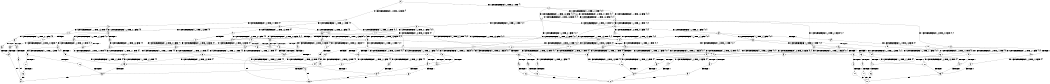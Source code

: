 digraph BCG {
size = "7, 10.5";
center = TRUE;
node [shape = circle];
0 [peripheries = 2];
0 -> 1 [label = "EX !0 !ATOMIC_EXCH_BRANCH (1, +1, TRUE, +1, 3, FALSE) !{}"];
0 -> 2 [label = "EX !1 !ATOMIC_EXCH_BRANCH (1, +0, TRUE, +0, 1, TRUE) !{}"];
1 -> 3 [label = "EX !0 !ATOMIC_EXCH_BRANCH (1, +1, TRUE, +1, 1, TRUE) !{0}"];
1 -> 4 [label = "EX !1 !ATOMIC_EXCH_BRANCH (1, +0, TRUE, +0, 1, FALSE) !{0}"];
1 -> 5 [label = "EX !0 !ATOMIC_EXCH_BRANCH (1, +1, TRUE, +1, 1, TRUE) !{0}"];
2 -> 6 [label = "EX !1 !ATOMIC_EXCH_BRANCH (1, +0, TRUE, +0, 1, TRUE) !{0, 1}"];
2 -> 7 [label = "EX !0 !ATOMIC_EXCH_BRANCH (1, +1, TRUE, +1, 3, FALSE) !{0, 1}"];
2 -> 8 [label = "EX !0 !ATOMIC_EXCH_BRANCH (1, +1, TRUE, +1, 3, FALSE) !{0, 1}"];
3 -> 9 [label = "EX !0 !ATOMIC_EXCH_BRANCH (1, +1, TRUE, +1, 3, TRUE) !{0}"];
3 -> 10 [label = "EX !1 !ATOMIC_EXCH_BRANCH (1, +0, TRUE, +0, 1, FALSE) !{0}"];
3 -> 11 [label = "EX !0 !ATOMIC_EXCH_BRANCH (1, +1, TRUE, +1, 3, TRUE) !{0}"];
4 -> 12 [label = "EX !0 !ATOMIC_EXCH_BRANCH (1, +1, TRUE, +1, 1, FALSE) !{0, 1}"];
4 -> 13 [label = "TERMINATE !1"];
4 -> 14 [label = "EX !0 !ATOMIC_EXCH_BRANCH (1, +1, TRUE, +1, 1, FALSE) !{0, 1}"];
5 -> 15 [label = "EX !1 !ATOMIC_EXCH_BRANCH (1, +0, TRUE, +0, 1, FALSE) !{0}"];
5 -> 11 [label = "EX !0 !ATOMIC_EXCH_BRANCH (1, +1, TRUE, +1, 3, TRUE) !{0}"];
6 -> 6 [label = "EX !1 !ATOMIC_EXCH_BRANCH (1, +0, TRUE, +0, 1, TRUE) !{0, 1}"];
6 -> 7 [label = "EX !0 !ATOMIC_EXCH_BRANCH (1, +1, TRUE, +1, 3, FALSE) !{0, 1}"];
6 -> 8 [label = "EX !0 !ATOMIC_EXCH_BRANCH (1, +1, TRUE, +1, 3, FALSE) !{0, 1}"];
7 -> 16 [label = "EX !0 !ATOMIC_EXCH_BRANCH (1, +1, TRUE, +1, 1, TRUE) !{0, 1}"];
7 -> 17 [label = "EX !1 !ATOMIC_EXCH_BRANCH (1, +0, TRUE, +0, 1, FALSE) !{0, 1}"];
7 -> 18 [label = "EX !0 !ATOMIC_EXCH_BRANCH (1, +1, TRUE, +1, 1, TRUE) !{0, 1}"];
8 -> 19 [label = "EX !1 !ATOMIC_EXCH_BRANCH (1, +0, TRUE, +0, 1, FALSE) !{0, 1}"];
8 -> 18 [label = "EX !0 !ATOMIC_EXCH_BRANCH (1, +1, TRUE, +1, 1, TRUE) !{0, 1}"];
8 -> 20 [label = "EX !1 !ATOMIC_EXCH_BRANCH (1, +0, TRUE, +0, 1, FALSE) !{0, 1}"];
9 -> 21 [label = "EX !1 !ATOMIC_EXCH_BRANCH (1, +0, TRUE, +0, 1, FALSE) !{0}"];
9 -> 22 [label = "TERMINATE !0"];
10 -> 23 [label = "EX !0 !ATOMIC_EXCH_BRANCH (1, +1, TRUE, +1, 3, FALSE) !{0, 1}"];
10 -> 24 [label = "TERMINATE !1"];
10 -> 25 [label = "EX !0 !ATOMIC_EXCH_BRANCH (1, +1, TRUE, +1, 3, FALSE) !{0, 1}"];
11 -> 26 [label = "EX !1 !ATOMIC_EXCH_BRANCH (1, +0, TRUE, +0, 1, FALSE) !{0}"];
11 -> 27 [label = "TERMINATE !0"];
12 -> 28 [label = "TERMINATE !0"];
12 -> 29 [label = "TERMINATE !1"];
13 -> 30 [label = "EX !0 !ATOMIC_EXCH_BRANCH (1, +1, TRUE, +1, 1, FALSE) !{0}"];
13 -> 31 [label = "EX !0 !ATOMIC_EXCH_BRANCH (1, +1, TRUE, +1, 1, FALSE) !{0}"];
14 -> 32 [label = "TERMINATE !0"];
14 -> 33 [label = "TERMINATE !1"];
15 -> 34 [label = "EX !0 !ATOMIC_EXCH_BRANCH (1, +1, TRUE, +1, 3, FALSE) !{0, 1}"];
15 -> 35 [label = "TERMINATE !1"];
16 -> 36 [label = "EX !0 !ATOMIC_EXCH_BRANCH (1, +1, TRUE, +1, 3, TRUE) !{0, 1}"];
16 -> 37 [label = "EX !1 !ATOMIC_EXCH_BRANCH (1, +0, TRUE, +0, 1, FALSE) !{0, 1}"];
16 -> 38 [label = "EX !0 !ATOMIC_EXCH_BRANCH (1, +1, TRUE, +1, 3, TRUE) !{0, 1}"];
17 -> 12 [label = "EX !0 !ATOMIC_EXCH_BRANCH (1, +1, TRUE, +1, 1, FALSE) !{0, 1}"];
17 -> 13 [label = "TERMINATE !1"];
17 -> 14 [label = "EX !0 !ATOMIC_EXCH_BRANCH (1, +1, TRUE, +1, 1, FALSE) !{0, 1}"];
18 -> 39 [label = "EX !1 !ATOMIC_EXCH_BRANCH (1, +0, TRUE, +0, 1, FALSE) !{0, 1}"];
18 -> 38 [label = "EX !0 !ATOMIC_EXCH_BRANCH (1, +1, TRUE, +1, 3, TRUE) !{0, 1}"];
18 -> 40 [label = "EX !1 !ATOMIC_EXCH_BRANCH (1, +0, TRUE, +0, 1, FALSE) !{0, 1}"];
19 -> 41 [label = "EX !0 !ATOMIC_EXCH_BRANCH (1, +1, TRUE, +1, 1, FALSE) !{0, 1}"];
19 -> 42 [label = "TERMINATE !1"];
19 -> 14 [label = "EX !0 !ATOMIC_EXCH_BRANCH (1, +1, TRUE, +1, 1, FALSE) !{0, 1}"];
20 -> 14 [label = "EX !0 !ATOMIC_EXCH_BRANCH (1, +1, TRUE, +1, 1, FALSE) !{0, 1}"];
20 -> 43 [label = "TERMINATE !1"];
21 -> 44 [label = "TERMINATE !0"];
21 -> 45 [label = "TERMINATE !1"];
22 -> 46 [label = "EX !1 !ATOMIC_EXCH_BRANCH (1, +0, TRUE, +0, 1, FALSE) !{}"];
23 -> 47 [label = "EX !0 !ATOMIC_EXCH_BRANCH (1, +1, TRUE, +1, 1, TRUE) !{0, 1}"];
23 -> 48 [label = "TERMINATE !1"];
23 -> 49 [label = "EX !0 !ATOMIC_EXCH_BRANCH (1, +1, TRUE, +1, 1, TRUE) !{0, 1}"];
24 -> 50 [label = "EX !0 !ATOMIC_EXCH_BRANCH (1, +1, TRUE, +1, 3, FALSE) !{0}"];
24 -> 51 [label = "EX !0 !ATOMIC_EXCH_BRANCH (1, +1, TRUE, +1, 3, FALSE) !{0}"];
25 -> 49 [label = "EX !0 !ATOMIC_EXCH_BRANCH (1, +1, TRUE, +1, 1, TRUE) !{0, 1}"];
25 -> 52 [label = "TERMINATE !1"];
26 -> 53 [label = "TERMINATE !0"];
26 -> 54 [label = "TERMINATE !1"];
27 -> 55 [label = "EX !1 !ATOMIC_EXCH_BRANCH (1, +0, TRUE, +0, 1, FALSE) !{}"];
28 -> 56 [label = "TERMINATE !1"];
29 -> 57 [label = "TERMINATE !0"];
30 -> 57 [label = "TERMINATE !0"];
31 -> 58 [label = "TERMINATE !0"];
32 -> 59 [label = "TERMINATE !1"];
33 -> 60 [label = "TERMINATE !0"];
34 -> 61 [label = "EX !0 !ATOMIC_EXCH_BRANCH (1, +1, TRUE, +1, 1, TRUE) !{0, 1}"];
34 -> 62 [label = "TERMINATE !1"];
35 -> 51 [label = "EX !0 !ATOMIC_EXCH_BRANCH (1, +1, TRUE, +1, 3, FALSE) !{0}"];
36 -> 63 [label = "EX !1 !ATOMIC_EXCH_BRANCH (1, +0, TRUE, +0, 1, FALSE) !{0, 1}"];
36 -> 64 [label = "TERMINATE !0"];
37 -> 23 [label = "EX !0 !ATOMIC_EXCH_BRANCH (1, +1, TRUE, +1, 3, FALSE) !{0, 1}"];
37 -> 24 [label = "TERMINATE !1"];
37 -> 25 [label = "EX !0 !ATOMIC_EXCH_BRANCH (1, +1, TRUE, +1, 3, FALSE) !{0, 1}"];
38 -> 65 [label = "EX !1 !ATOMIC_EXCH_BRANCH (1, +0, TRUE, +0, 1, FALSE) !{0, 1}"];
38 -> 66 [label = "EX !1 !ATOMIC_EXCH_BRANCH (1, +0, TRUE, +0, 1, FALSE) !{0, 1}"];
38 -> 67 [label = "TERMINATE !0"];
39 -> 68 [label = "EX !0 !ATOMIC_EXCH_BRANCH (1, +1, TRUE, +1, 3, FALSE) !{0, 1}"];
39 -> 69 [label = "TERMINATE !1"];
39 -> 25 [label = "EX !0 !ATOMIC_EXCH_BRANCH (1, +1, TRUE, +1, 3, FALSE) !{0, 1}"];
40 -> 25 [label = "EX !0 !ATOMIC_EXCH_BRANCH (1, +1, TRUE, +1, 3, FALSE) !{0, 1}"];
40 -> 70 [label = "TERMINATE !1"];
41 -> 71 [label = "TERMINATE !0"];
41 -> 72 [label = "TERMINATE !1"];
42 -> 73 [label = "EX !0 !ATOMIC_EXCH_BRANCH (1, +1, TRUE, +1, 1, FALSE) !{0}"];
43 -> 74 [label = "EX !0 !ATOMIC_EXCH_BRANCH (1, +1, TRUE, +1, 1, FALSE) !{0}"];
44 -> 75 [label = "TERMINATE !1"];
45 -> 76 [label = "TERMINATE !0"];
46 -> 75 [label = "TERMINATE !1"];
47 -> 77 [label = "EX !0 !ATOMIC_EXCH_BRANCH (1, +1, TRUE, +1, 3, TRUE) !{0, 1}"];
47 -> 78 [label = "TERMINATE !1"];
47 -> 79 [label = "EX !0 !ATOMIC_EXCH_BRANCH (1, +1, TRUE, +1, 3, TRUE) !{0, 1}"];
48 -> 80 [label = "EX !0 !ATOMIC_EXCH_BRANCH (1, +1, TRUE, +1, 1, TRUE) !{0}"];
48 -> 81 [label = "EX !0 !ATOMIC_EXCH_BRANCH (1, +1, TRUE, +1, 1, TRUE) !{0}"];
49 -> 79 [label = "EX !0 !ATOMIC_EXCH_BRANCH (1, +1, TRUE, +1, 3, TRUE) !{0, 1}"];
49 -> 82 [label = "TERMINATE !1"];
50 -> 80 [label = "EX !0 !ATOMIC_EXCH_BRANCH (1, +1, TRUE, +1, 1, TRUE) !{0}"];
50 -> 81 [label = "EX !0 !ATOMIC_EXCH_BRANCH (1, +1, TRUE, +1, 1, TRUE) !{0}"];
51 -> 81 [label = "EX !0 !ATOMIC_EXCH_BRANCH (1, +1, TRUE, +1, 1, TRUE) !{0}"];
52 -> 83 [label = "EX !0 !ATOMIC_EXCH_BRANCH (1, +1, TRUE, +1, 1, TRUE) !{0}"];
53 -> 84 [label = "TERMINATE !1"];
54 -> 85 [label = "TERMINATE !0"];
55 -> 84 [label = "TERMINATE !1"];
56 -> 86 [label = "exit"];
57 -> 86 [label = "exit"];
58 -> 87 [label = "exit"];
59 -> 88 [label = "exit"];
60 -> 88 [label = "exit"];
61 -> 89 [label = "EX !0 !ATOMIC_EXCH_BRANCH (1, +1, TRUE, +1, 3, TRUE) !{0, 1}"];
61 -> 90 [label = "TERMINATE !1"];
62 -> 81 [label = "EX !0 !ATOMIC_EXCH_BRANCH (1, +1, TRUE, +1, 1, TRUE) !{0}"];
63 -> 44 [label = "TERMINATE !0"];
63 -> 45 [label = "TERMINATE !1"];
64 -> 91 [label = "EX !1 !ATOMIC_EXCH_BRANCH (1, +0, TRUE, +0, 1, FALSE) !{1}"];
64 -> 92 [label = "EX !1 !ATOMIC_EXCH_BRANCH (1, +0, TRUE, +0, 1, FALSE) !{1}"];
65 -> 93 [label = "TERMINATE !0"];
65 -> 94 [label = "TERMINATE !1"];
66 -> 95 [label = "TERMINATE !0"];
66 -> 96 [label = "TERMINATE !1"];
67 -> 97 [label = "EX !1 !ATOMIC_EXCH_BRANCH (1, +0, TRUE, +0, 1, FALSE) !{1}"];
68 -> 98 [label = "EX !0 !ATOMIC_EXCH_BRANCH (1, +1, TRUE, +1, 1, TRUE) !{0, 1}"];
68 -> 99 [label = "TERMINATE !1"];
68 -> 49 [label = "EX !0 !ATOMIC_EXCH_BRANCH (1, +1, TRUE, +1, 1, TRUE) !{0, 1}"];
69 -> 100 [label = "EX !0 !ATOMIC_EXCH_BRANCH (1, +1, TRUE, +1, 3, FALSE) !{0}"];
70 -> 101 [label = "EX !0 !ATOMIC_EXCH_BRANCH (1, +1, TRUE, +1, 3, FALSE) !{0}"];
71 -> 102 [label = "TERMINATE !1"];
72 -> 103 [label = "TERMINATE !0"];
73 -> 103 [label = "TERMINATE !0"];
74 -> 60 [label = "TERMINATE !0"];
75 -> 86 [label = "exit"];
76 -> 86 [label = "exit"];
77 -> 28 [label = "TERMINATE !0"];
77 -> 29 [label = "TERMINATE !1"];
78 -> 104 [label = "EX !0 !ATOMIC_EXCH_BRANCH (1, +1, TRUE, +1, 3, TRUE) !{0}"];
78 -> 105 [label = "EX !0 !ATOMIC_EXCH_BRANCH (1, +1, TRUE, +1, 3, TRUE) !{0}"];
79 -> 32 [label = "TERMINATE !0"];
79 -> 33 [label = "TERMINATE !1"];
80 -> 104 [label = "EX !0 !ATOMIC_EXCH_BRANCH (1, +1, TRUE, +1, 3, TRUE) !{0}"];
80 -> 105 [label = "EX !0 !ATOMIC_EXCH_BRANCH (1, +1, TRUE, +1, 3, TRUE) !{0}"];
81 -> 105 [label = "EX !0 !ATOMIC_EXCH_BRANCH (1, +1, TRUE, +1, 3, TRUE) !{0}"];
82 -> 106 [label = "EX !0 !ATOMIC_EXCH_BRANCH (1, +1, TRUE, +1, 3, TRUE) !{0}"];
83 -> 106 [label = "EX !0 !ATOMIC_EXCH_BRANCH (1, +1, TRUE, +1, 3, TRUE) !{0}"];
84 -> 87 [label = "exit"];
85 -> 87 [label = "exit"];
89 -> 107 [label = "TERMINATE !0"];
89 -> 108 [label = "TERMINATE !1"];
90 -> 105 [label = "EX !0 !ATOMIC_EXCH_BRANCH (1, +1, TRUE, +1, 3, TRUE) !{0}"];
91 -> 75 [label = "TERMINATE !1"];
92 -> 109 [label = "TERMINATE !1"];
93 -> 110 [label = "TERMINATE !1"];
94 -> 111 [label = "TERMINATE !0"];
95 -> 112 [label = "TERMINATE !1"];
96 -> 113 [label = "TERMINATE !0"];
97 -> 112 [label = "TERMINATE !1"];
98 -> 114 [label = "EX !0 !ATOMIC_EXCH_BRANCH (1, +1, TRUE, +1, 3, TRUE) !{0, 1}"];
98 -> 115 [label = "TERMINATE !1"];
98 -> 79 [label = "EX !0 !ATOMIC_EXCH_BRANCH (1, +1, TRUE, +1, 3, TRUE) !{0, 1}"];
99 -> 116 [label = "EX !0 !ATOMIC_EXCH_BRANCH (1, +1, TRUE, +1, 1, TRUE) !{0}"];
100 -> 116 [label = "EX !0 !ATOMIC_EXCH_BRANCH (1, +1, TRUE, +1, 1, TRUE) !{0}"];
101 -> 83 [label = "EX !0 !ATOMIC_EXCH_BRANCH (1, +1, TRUE, +1, 1, TRUE) !{0}"];
102 -> 117 [label = "exit"];
103 -> 117 [label = "exit"];
104 -> 57 [label = "TERMINATE !0"];
105 -> 58 [label = "TERMINATE !0"];
106 -> 60 [label = "TERMINATE !0"];
107 -> 118 [label = "TERMINATE !1"];
108 -> 58 [label = "TERMINATE !0"];
109 -> 119 [label = "exit"];
110 -> 117 [label = "exit"];
111 -> 117 [label = "exit"];
112 -> 88 [label = "exit"];
113 -> 88 [label = "exit"];
114 -> 71 [label = "TERMINATE !0"];
114 -> 72 [label = "TERMINATE !1"];
115 -> 120 [label = "EX !0 !ATOMIC_EXCH_BRANCH (1, +1, TRUE, +1, 3, TRUE) !{0}"];
116 -> 120 [label = "EX !0 !ATOMIC_EXCH_BRANCH (1, +1, TRUE, +1, 3, TRUE) !{0}"];
118 -> 87 [label = "exit"];
120 -> 103 [label = "TERMINATE !0"];
}
